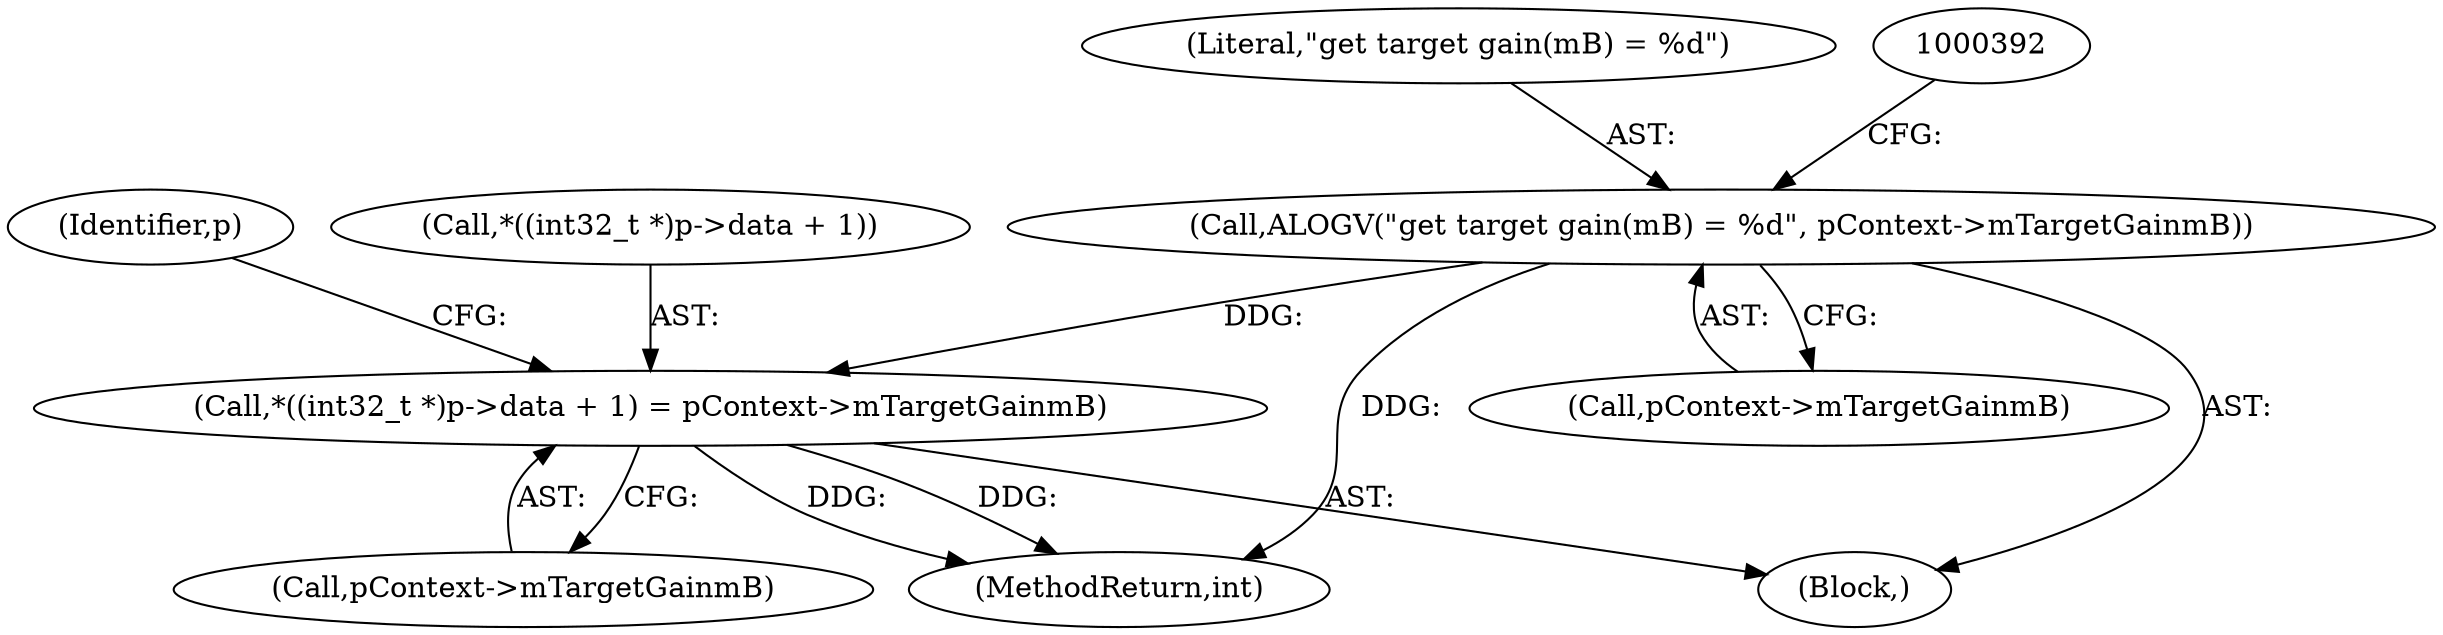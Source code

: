 digraph "0_Android_aeea52da00d210587fb3ed895de3d5f2e0264c88_3@pointer" {
"1000383" [label="(Call,ALOGV(\"get target gain(mB) = %d\", pContext->mTargetGainmB))"];
"1000388" [label="(Call,*((int32_t *)p->data + 1) = pContext->mTargetGainmB)"];
"1000384" [label="(Literal,\"get target gain(mB) = %d\")"];
"1000381" [label="(Block,)"];
"1000388" [label="(Call,*((int32_t *)p->data + 1) = pContext->mTargetGainmB)"];
"1000389" [label="(Call,*((int32_t *)p->data + 1))"];
"1000402" [label="(Identifier,p)"];
"1000397" [label="(Call,pContext->mTargetGainmB)"];
"1000385" [label="(Call,pContext->mTargetGainmB)"];
"1000539" [label="(MethodReturn,int)"];
"1000383" [label="(Call,ALOGV(\"get target gain(mB) = %d\", pContext->mTargetGainmB))"];
"1000383" -> "1000381"  [label="AST: "];
"1000383" -> "1000385"  [label="CFG: "];
"1000384" -> "1000383"  [label="AST: "];
"1000385" -> "1000383"  [label="AST: "];
"1000392" -> "1000383"  [label="CFG: "];
"1000383" -> "1000539"  [label="DDG: "];
"1000383" -> "1000388"  [label="DDG: "];
"1000388" -> "1000381"  [label="AST: "];
"1000388" -> "1000397"  [label="CFG: "];
"1000389" -> "1000388"  [label="AST: "];
"1000397" -> "1000388"  [label="AST: "];
"1000402" -> "1000388"  [label="CFG: "];
"1000388" -> "1000539"  [label="DDG: "];
"1000388" -> "1000539"  [label="DDG: "];
}
